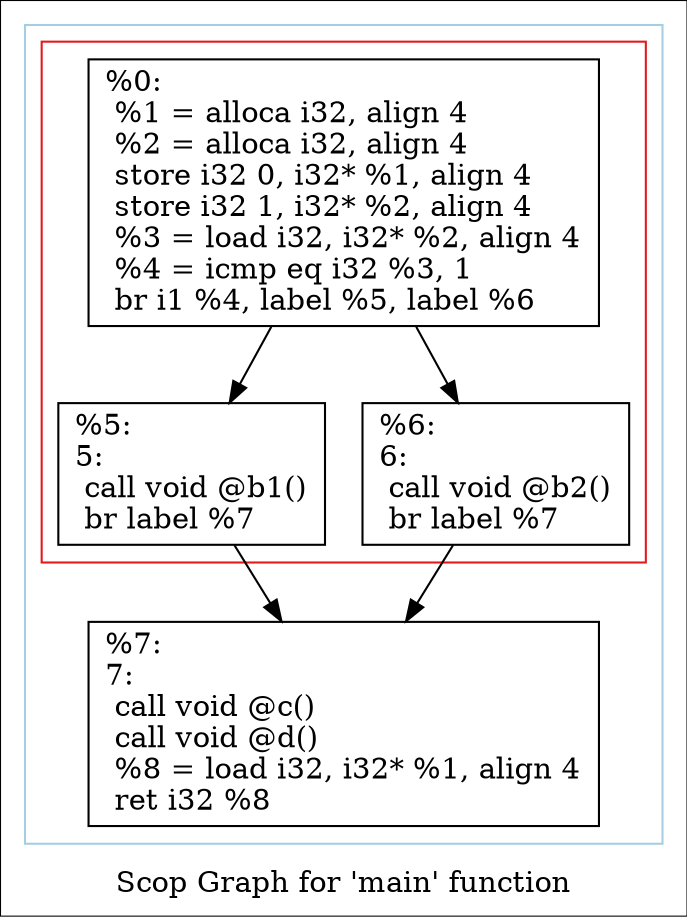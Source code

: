 digraph "Scop Graph for 'main' function" {
	label="Scop Graph for 'main' function";

	Node0xfc21e0 [shape=record,label="{%0:\l  %1 = alloca i32, align 4\l  %2 = alloca i32, align 4\l  store i32 0, i32* %1, align 4\l  store i32 1, i32* %2, align 4\l  %3 = load i32, i32* %2, align 4\l  %4 = icmp eq i32 %3, 1\l  br i1 %4, label %5, label %6\l}"];
	Node0xfc21e0 -> Node0xff2d20;
	Node0xfc21e0 -> Node0xff2d80;
	Node0xff2d20 [shape=record,label="{%5:\l5:                                                \l  call void @b1()\l  br label %7\l}"];
	Node0xff2d20 -> Node0xff2eb0;
	Node0xff2eb0 [shape=record,label="{%7:\l7:                                                \l  call void @c()\l  call void @d()\l  %8 = load i32, i32* %1, align 4\l  ret i32 %8\l}"];
	Node0xff2d80 [shape=record,label="{%6:\l6:                                                \l  call void @b2()\l  br label %7\l}"];
	Node0xff2d80 -> Node0xff2eb0;
	colorscheme = "paired12"
        subgraph cluster_0xf9b3b0 {
          label = "";
          style = solid;
          color = 1
          subgraph cluster_0xfeffb0 {
            label = "";
            style = solid;
            color = 6
            Node0xfc21e0;
            Node0xff2d20;
            Node0xff2d80;
          }
          Node0xff2eb0;
        }
}
